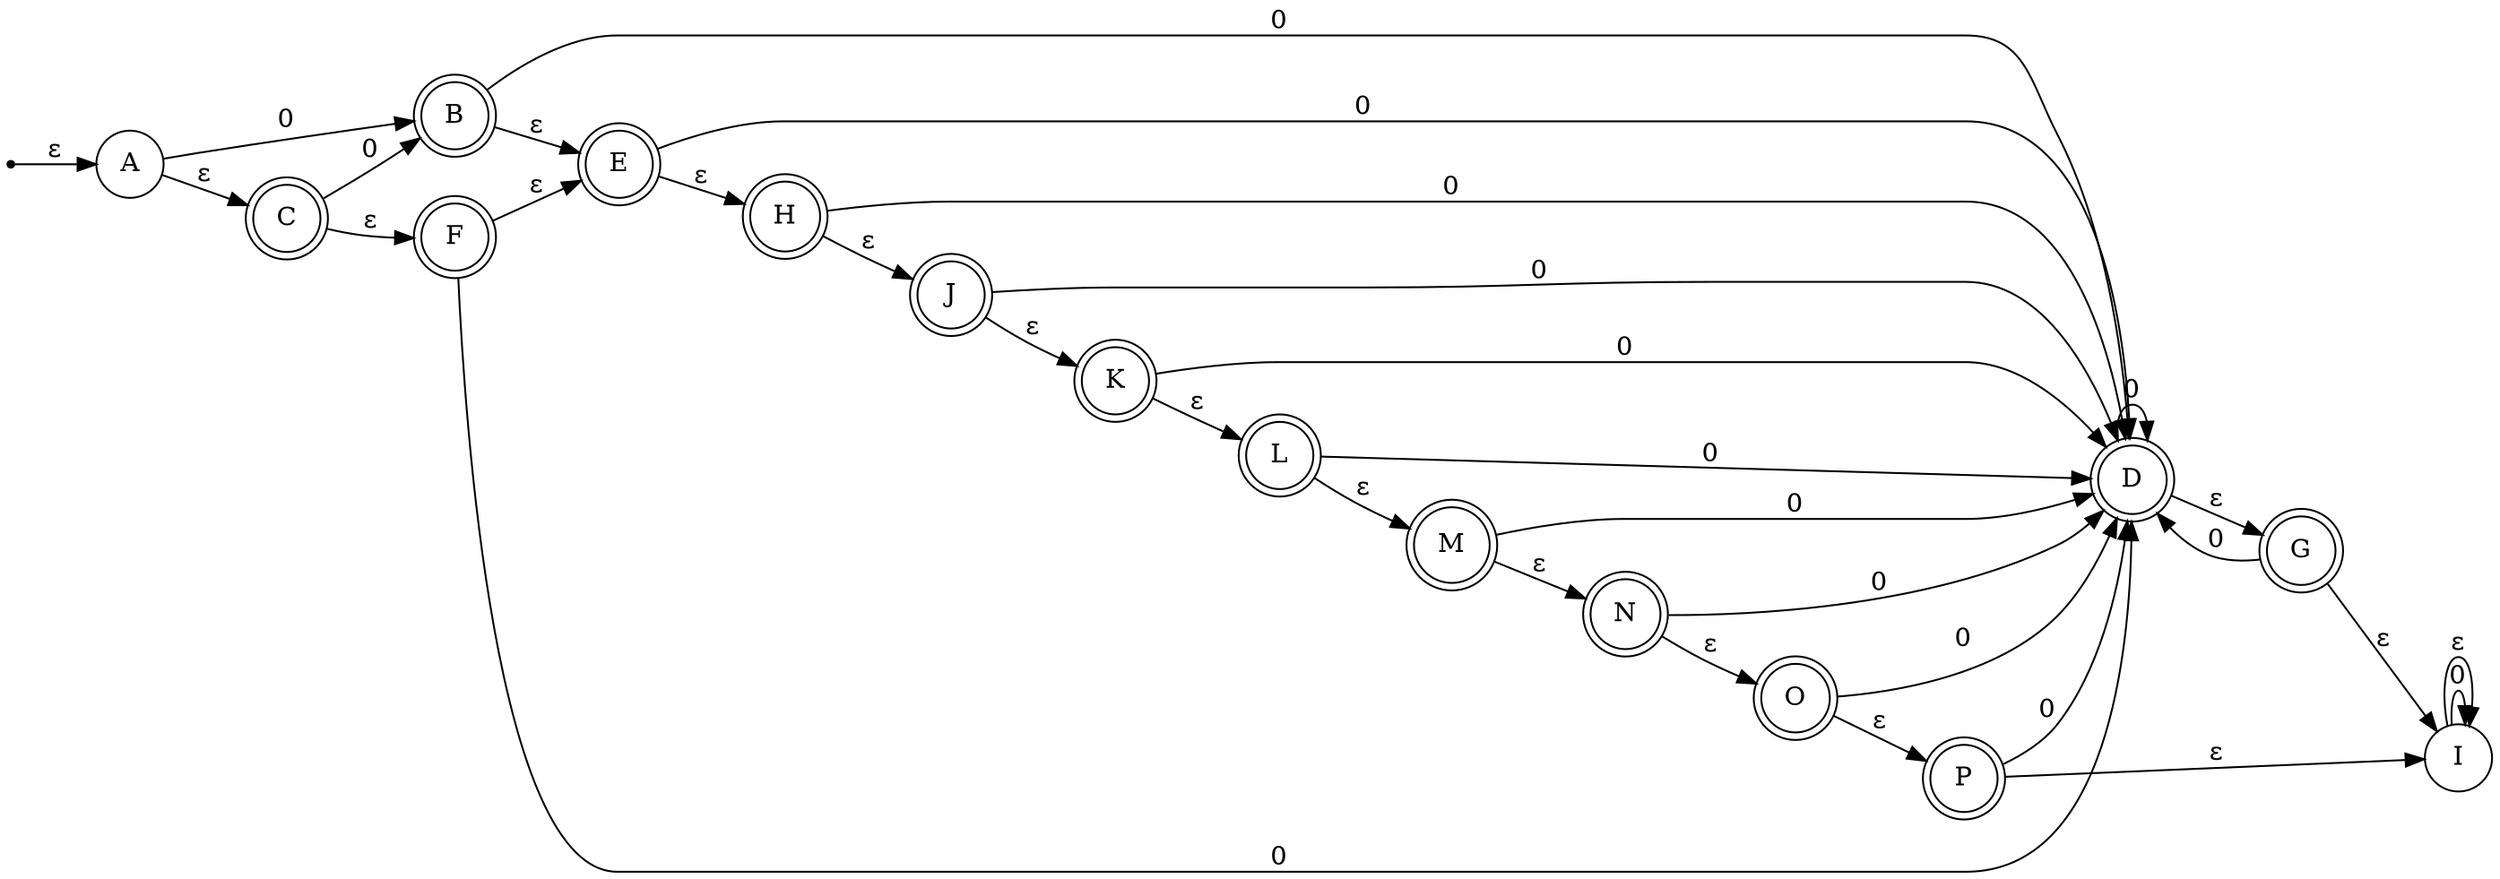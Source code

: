 digraph AFD{
node [shape=circle];
rankdir=LR;
init [label="", shape=point];
B[shape=doublecircle] [label="B"];
C[shape=doublecircle] [label="C"];
D[shape=doublecircle] [label="D"];
E[shape=doublecircle] [label="E"];
F[shape=doublecircle] [label="F"];
G[shape=doublecircle] [label="G"];
H[shape=doublecircle] [label="H"];
I [label="I"];
J[shape=doublecircle] [label="J"];
K[shape=doublecircle] [label="K"];
L[shape=doublecircle] [label="L"];
M[shape=doublecircle] [label="M"];
N[shape=doublecircle] [label="N"];
O[shape=doublecircle] [label="O"];
P[shape=doublecircle] [label="P"];
init->A[label="ε"];
A->B[label="0"];
A->C[label="ε"];
B->D[label="0"];
B->E[label="ε"];
C->B[label="0"];
C->F[label="ε"];
D->D[label="0"];
D->G[label="ε"];
E->D[label="0"];
E->H[label="ε"];
F->D[label="0"];
F->E[label="ε"];
G->D[label="0"];
G->I[label="ε"];
H->D[label="0"];
H->J[label="ε"];
I->I[label="0"];
I->I[label="ε"];
J->D[label="0"];
J->K[label="ε"];
K->D[label="0"];
K->L[label="ε"];
L->D[label="0"];
L->M[label="ε"];
M->D[label="0"];
M->N[label="ε"];
N->D[label="0"];
N->O[label="ε"];
O->D[label="0"];
O->P[label="ε"];
P->D[label="0"];
P->I[label="ε"];
}
